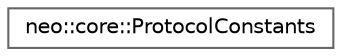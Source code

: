 digraph "Graphical Class Hierarchy"
{
 // LATEX_PDF_SIZE
  bgcolor="transparent";
  edge [fontname=Helvetica,fontsize=10,labelfontname=Helvetica,labelfontsize=10];
  node [fontname=Helvetica,fontsize=10,shape=box,height=0.2,width=0.4];
  rankdir="LR";
  Node0 [id="Node000000",label="neo::core::ProtocolConstants",height=0.2,width=0.4,color="grey40", fillcolor="white", style="filled",URL="$classneo_1_1core_1_1_protocol_constants.html",tooltip="Protocol constants for Neo blockchain."];
}
